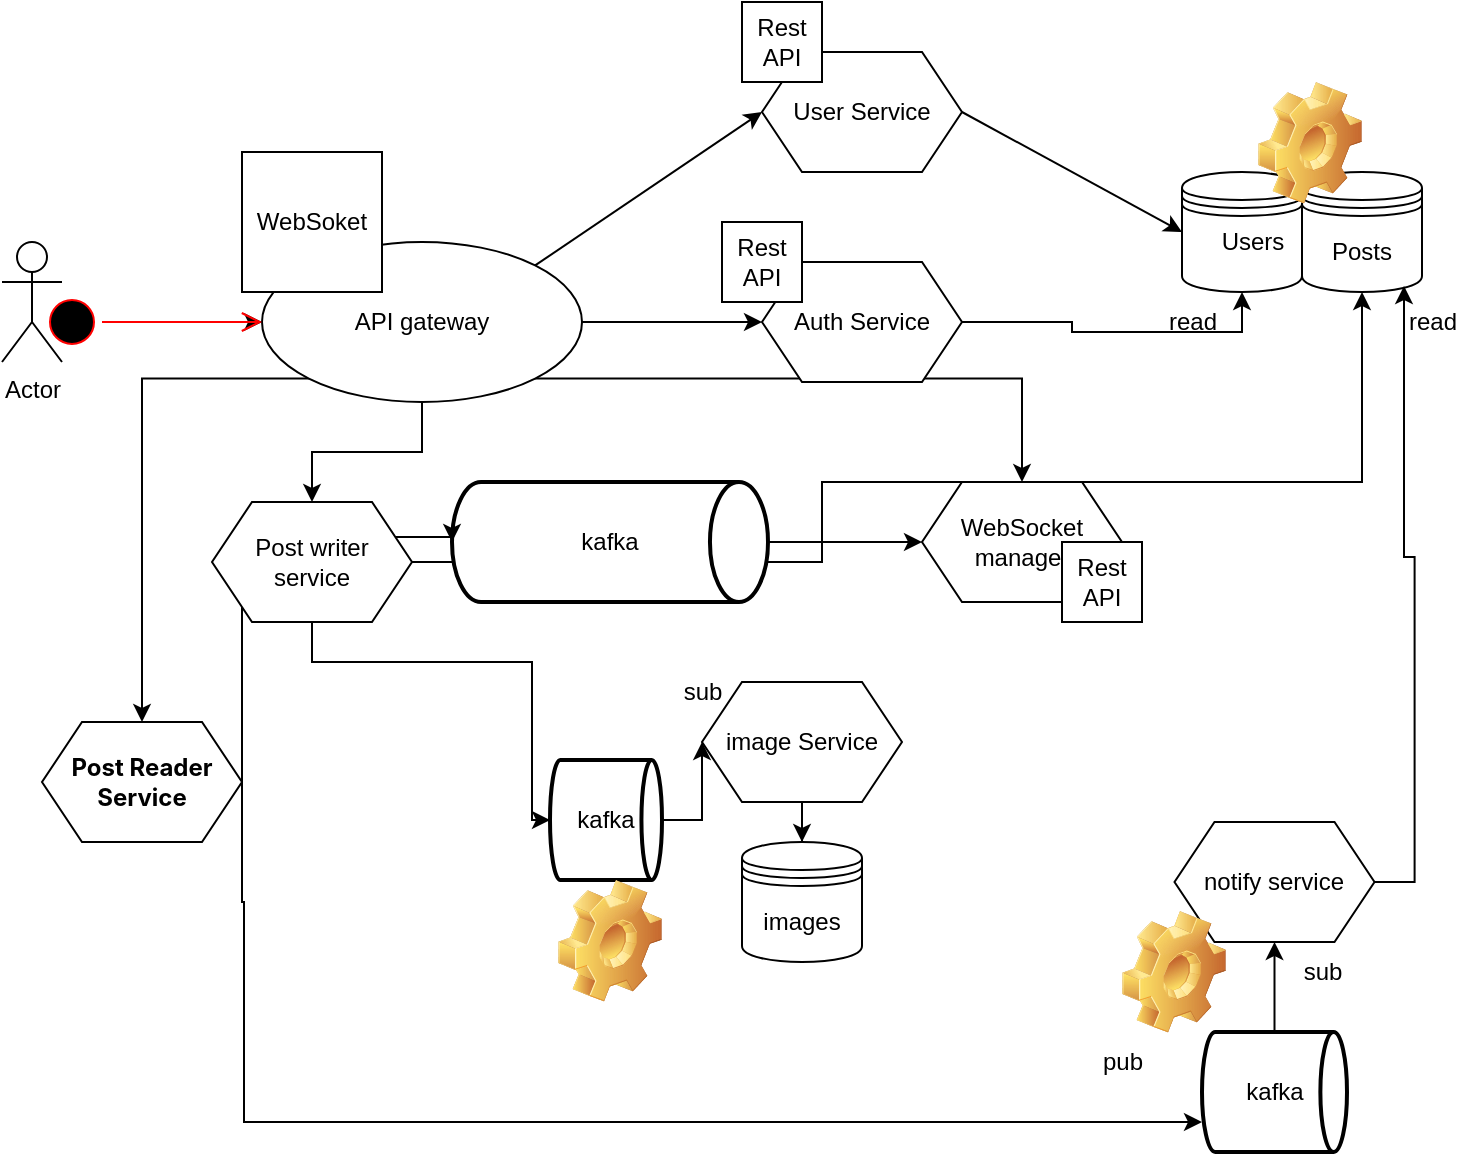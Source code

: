 <mxfile version="26.0.16">
  <diagram name="Страница — 1" id="scS0GT-rFz-xxLQWBTLH">
    <mxGraphModel dx="1042" dy="578" grid="1" gridSize="10" guides="1" tooltips="1" connect="1" arrows="1" fold="1" page="1" pageScale="1" pageWidth="827" pageHeight="1169" math="0" shadow="0">
      <root>
        <mxCell id="0" />
        <mxCell id="1" parent="0" />
        <mxCell id="h2E8nRczxpqR-HWiFHpD-1" value="Actor" style="shape=umlActor;verticalLabelPosition=bottom;verticalAlign=top;html=1;outlineConnect=0;" vertex="1" parent="1">
          <mxGeometry x="40" y="160" width="30" height="60" as="geometry" />
        </mxCell>
        <mxCell id="h2E8nRczxpqR-HWiFHpD-25" style="edgeStyle=orthogonalEdgeStyle;rounded=0;orthogonalLoop=1;jettySize=auto;html=1;entryX=0;entryY=0.5;entryDx=0;entryDy=0;" edge="1" parent="1" source="h2E8nRczxpqR-HWiFHpD-3" target="h2E8nRczxpqR-HWiFHpD-23">
          <mxGeometry relative="1" as="geometry">
            <mxPoint x="360" y="200" as="targetPoint" />
          </mxGeometry>
        </mxCell>
        <mxCell id="h2E8nRczxpqR-HWiFHpD-83" style="edgeStyle=orthogonalEdgeStyle;rounded=0;orthogonalLoop=1;jettySize=auto;html=1;exitX=1;exitY=1;exitDx=0;exitDy=0;" edge="1" parent="1" source="h2E8nRczxpqR-HWiFHpD-3" target="h2E8nRczxpqR-HWiFHpD-81">
          <mxGeometry relative="1" as="geometry" />
        </mxCell>
        <mxCell id="h2E8nRczxpqR-HWiFHpD-90" style="edgeStyle=orthogonalEdgeStyle;rounded=0;orthogonalLoop=1;jettySize=auto;html=1;exitX=0;exitY=1;exitDx=0;exitDy=0;" edge="1" parent="1" source="h2E8nRczxpqR-HWiFHpD-3" target="h2E8nRczxpqR-HWiFHpD-88">
          <mxGeometry relative="1" as="geometry" />
        </mxCell>
        <mxCell id="h2E8nRczxpqR-HWiFHpD-91" style="edgeStyle=orthogonalEdgeStyle;rounded=0;orthogonalLoop=1;jettySize=auto;html=1;exitX=0.5;exitY=1;exitDx=0;exitDy=0;" edge="1" parent="1" source="h2E8nRczxpqR-HWiFHpD-3" target="h2E8nRczxpqR-HWiFHpD-17">
          <mxGeometry relative="1" as="geometry" />
        </mxCell>
        <mxCell id="h2E8nRczxpqR-HWiFHpD-3" value="API gateway" style="rounded=0;whiteSpace=wrap;html=1;shape=ellipse;perimeter=ellipsePerimeter;aspect=fixed;" vertex="1" parent="1">
          <mxGeometry x="170" y="160" width="160" height="80" as="geometry" />
        </mxCell>
        <mxCell id="h2E8nRczxpqR-HWiFHpD-4" value="" style="shape=datastore;whiteSpace=wrap;html=1;" vertex="1" parent="1">
          <mxGeometry x="630" y="125" width="60" height="60" as="geometry" />
        </mxCell>
        <mxCell id="h2E8nRczxpqR-HWiFHpD-5" value="images" style="shape=datastore;whiteSpace=wrap;html=1;" vertex="1" parent="1">
          <mxGeometry x="410" y="460" width="60" height="60" as="geometry" />
        </mxCell>
        <mxCell id="h2E8nRczxpqR-HWiFHpD-8" value="" style="edgeStyle=orthogonalEdgeStyle;rounded=0;orthogonalLoop=1;jettySize=auto;html=1;" edge="1" parent="1" source="h2E8nRczxpqR-HWiFHpD-6" target="h2E8nRczxpqR-HWiFHpD-3">
          <mxGeometry relative="1" as="geometry" />
        </mxCell>
        <mxCell id="h2E8nRczxpqR-HWiFHpD-6" value="" style="ellipse;html=1;shape=startState;fillColor=#000000;strokeColor=#ff0000;" vertex="1" parent="1">
          <mxGeometry x="60" y="185" width="30" height="30" as="geometry" />
        </mxCell>
        <mxCell id="h2E8nRczxpqR-HWiFHpD-7" value="" style="edgeStyle=orthogonalEdgeStyle;html=1;verticalAlign=bottom;endArrow=open;endSize=8;strokeColor=#ff0000;rounded=0;entryX=0;entryY=0.5;entryDx=0;entryDy=0;" edge="1" source="h2E8nRczxpqR-HWiFHpD-6" parent="1" target="h2E8nRczxpqR-HWiFHpD-3">
          <mxGeometry relative="1" as="geometry">
            <mxPoint x="125" y="280" as="targetPoint" />
          </mxGeometry>
        </mxCell>
        <mxCell id="h2E8nRczxpqR-HWiFHpD-9" value="WebSoket" style="whiteSpace=wrap;html=1;aspect=fixed;" vertex="1" parent="1">
          <mxGeometry x="160" y="115" width="70" height="70" as="geometry" />
        </mxCell>
        <mxCell id="h2E8nRczxpqR-HWiFHpD-10" value="" style="endArrow=classic;html=1;rounded=0;exitX=1;exitY=0;exitDx=0;exitDy=0;entryX=0;entryY=0.5;entryDx=0;entryDy=0;" edge="1" parent="1" source="h2E8nRczxpqR-HWiFHpD-3" target="h2E8nRczxpqR-HWiFHpD-11">
          <mxGeometry width="50" height="50" relative="1" as="geometry">
            <mxPoint x="390" y="330" as="sourcePoint" />
            <mxPoint x="380" y="110" as="targetPoint" />
            <Array as="points" />
          </mxGeometry>
        </mxCell>
        <mxCell id="h2E8nRczxpqR-HWiFHpD-11" value="User Service" style="rounded=0;whiteSpace=wrap;html=1;shape=hexagon;perimeter=hexagonPerimeter2;fixedSize=1;" vertex="1" parent="1">
          <mxGeometry x="420" y="65" width="100" height="60" as="geometry" />
        </mxCell>
        <mxCell id="h2E8nRczxpqR-HWiFHpD-12" value="Rest API" style="whiteSpace=wrap;html=1;aspect=fixed;" vertex="1" parent="1">
          <mxGeometry x="410" y="40" width="40" height="40" as="geometry" />
        </mxCell>
        <mxCell id="h2E8nRczxpqR-HWiFHpD-13" value="" style="endArrow=classic;html=1;rounded=0;exitX=1;exitY=0.5;exitDx=0;exitDy=0;entryX=0;entryY=0.5;entryDx=0;entryDy=0;" edge="1" parent="1" source="h2E8nRczxpqR-HWiFHpD-11" target="h2E8nRczxpqR-HWiFHpD-4">
          <mxGeometry width="50" height="50" relative="1" as="geometry">
            <mxPoint x="500" y="100" as="sourcePoint" />
            <mxPoint x="600" y="103.846" as="targetPoint" />
            <Array as="points" />
          </mxGeometry>
        </mxCell>
        <mxCell id="h2E8nRczxpqR-HWiFHpD-16" value="Users" style="text;html=1;align=center;verticalAlign=middle;resizable=0;points=[];autosize=1;strokeColor=none;fillColor=none;" vertex="1" parent="1">
          <mxGeometry x="640" y="145" width="50" height="30" as="geometry" />
        </mxCell>
        <mxCell id="h2E8nRczxpqR-HWiFHpD-37" value="" style="edgeStyle=orthogonalEdgeStyle;rounded=0;orthogonalLoop=1;jettySize=auto;html=1;" edge="1" parent="1" source="h2E8nRczxpqR-HWiFHpD-17" target="h2E8nRczxpqR-HWiFHpD-34">
          <mxGeometry relative="1" as="geometry">
            <Array as="points">
              <mxPoint x="305" y="370" />
            </Array>
          </mxGeometry>
        </mxCell>
        <mxCell id="h2E8nRczxpqR-HWiFHpD-39" value="" style="edgeStyle=orthogonalEdgeStyle;rounded=0;orthogonalLoop=1;jettySize=auto;html=1;" edge="1" parent="1" source="h2E8nRczxpqR-HWiFHpD-17" target="h2E8nRczxpqR-HWiFHpD-38">
          <mxGeometry relative="1" as="geometry">
            <Array as="points">
              <mxPoint x="450" y="280" />
              <mxPoint x="720" y="280" />
            </Array>
          </mxGeometry>
        </mxCell>
        <mxCell id="h2E8nRczxpqR-HWiFHpD-64" style="edgeStyle=orthogonalEdgeStyle;rounded=0;orthogonalLoop=1;jettySize=auto;html=1;entryX=0;entryY=0.75;entryDx=0;entryDy=0;entryPerimeter=0;" edge="1" parent="1" source="h2E8nRczxpqR-HWiFHpD-17" target="h2E8nRczxpqR-HWiFHpD-48">
          <mxGeometry relative="1" as="geometry">
            <mxPoint x="160" y="610" as="targetPoint" />
            <Array as="points">
              <mxPoint x="160" y="490" />
              <mxPoint x="161" y="490" />
              <mxPoint x="161" y="600" />
            </Array>
          </mxGeometry>
        </mxCell>
        <mxCell id="h2E8nRczxpqR-HWiFHpD-17" value="Post writer service" style="rounded=0;whiteSpace=wrap;html=1;shape=hexagon;perimeter=hexagonPerimeter2;fixedSize=1;" vertex="1" parent="1">
          <mxGeometry x="145" y="290" width="100" height="60" as="geometry" />
        </mxCell>
        <mxCell id="h2E8nRczxpqR-HWiFHpD-47" style="edgeStyle=orthogonalEdgeStyle;rounded=0;orthogonalLoop=1;jettySize=auto;html=1;entryX=0.5;entryY=1;entryDx=0;entryDy=0;" edge="1" parent="1" source="h2E8nRczxpqR-HWiFHpD-23" target="h2E8nRczxpqR-HWiFHpD-4">
          <mxGeometry relative="1" as="geometry" />
        </mxCell>
        <mxCell id="h2E8nRczxpqR-HWiFHpD-23" value="Auth Service" style="rounded=0;whiteSpace=wrap;html=1;shape=hexagon;perimeter=hexagonPerimeter2;fixedSize=1;" vertex="1" parent="1">
          <mxGeometry x="420" y="170" width="100" height="60" as="geometry" />
        </mxCell>
        <mxCell id="h2E8nRczxpqR-HWiFHpD-24" value="Rest API" style="whiteSpace=wrap;html=1;aspect=fixed;" vertex="1" parent="1">
          <mxGeometry x="400" y="150" width="40" height="40" as="geometry" />
        </mxCell>
        <mxCell id="h2E8nRczxpqR-HWiFHpD-35" value="" style="edgeStyle=orthogonalEdgeStyle;rounded=0;orthogonalLoop=1;jettySize=auto;html=1;" edge="1" parent="1" source="h2E8nRczxpqR-HWiFHpD-31" target="h2E8nRczxpqR-HWiFHpD-5">
          <mxGeometry relative="1" as="geometry" />
        </mxCell>
        <mxCell id="h2E8nRczxpqR-HWiFHpD-31" value="image Service" style="rounded=0;whiteSpace=wrap;html=1;shape=hexagon;perimeter=hexagonPerimeter2;fixedSize=1;" vertex="1" parent="1">
          <mxGeometry x="390" y="380" width="100" height="60" as="geometry" />
        </mxCell>
        <mxCell id="h2E8nRczxpqR-HWiFHpD-65" style="edgeStyle=orthogonalEdgeStyle;rounded=0;orthogonalLoop=1;jettySize=auto;html=1;exitX=1;exitY=0.5;exitDx=0;exitDy=0;exitPerimeter=0;entryX=0;entryY=0.5;entryDx=0;entryDy=0;" edge="1" parent="1" source="h2E8nRczxpqR-HWiFHpD-34" target="h2E8nRczxpqR-HWiFHpD-31">
          <mxGeometry relative="1" as="geometry" />
        </mxCell>
        <mxCell id="h2E8nRczxpqR-HWiFHpD-34" value="kafka" style="strokeWidth=2;html=1;shape=mxgraph.flowchart.direct_data;whiteSpace=wrap;" vertex="1" parent="1">
          <mxGeometry x="314" y="419" width="56" height="60" as="geometry" />
        </mxCell>
        <mxCell id="h2E8nRczxpqR-HWiFHpD-38" value="Posts" style="shape=datastore;whiteSpace=wrap;html=1;" vertex="1" parent="1">
          <mxGeometry x="690" y="125" width="60" height="60" as="geometry" />
        </mxCell>
        <mxCell id="h2E8nRczxpqR-HWiFHpD-46" value="sub" style="text;html=1;align=center;verticalAlign=middle;resizable=0;points=[];autosize=1;strokeColor=none;fillColor=none;" vertex="1" parent="1">
          <mxGeometry x="370" y="370" width="40" height="30" as="geometry" />
        </mxCell>
        <mxCell id="h2E8nRczxpqR-HWiFHpD-57" style="edgeStyle=orthogonalEdgeStyle;rounded=0;orthogonalLoop=1;jettySize=auto;html=1;entryX=0.5;entryY=1;entryDx=0;entryDy=0;" edge="1" parent="1" source="h2E8nRczxpqR-HWiFHpD-48" target="h2E8nRczxpqR-HWiFHpD-51">
          <mxGeometry relative="1" as="geometry" />
        </mxCell>
        <mxCell id="h2E8nRczxpqR-HWiFHpD-48" value="kafka" style="strokeWidth=2;html=1;shape=mxgraph.flowchart.direct_data;whiteSpace=wrap;rotation=0;" vertex="1" parent="1">
          <mxGeometry x="640" y="555" width="72.5" height="60" as="geometry" />
        </mxCell>
        <mxCell id="h2E8nRczxpqR-HWiFHpD-51" value="notify service" style="rounded=0;whiteSpace=wrap;html=1;shape=hexagon;perimeter=hexagonPerimeter2;fixedSize=1;" vertex="1" parent="1">
          <mxGeometry x="626.25" y="450" width="100" height="60" as="geometry" />
        </mxCell>
        <mxCell id="h2E8nRczxpqR-HWiFHpD-58" style="edgeStyle=orthogonalEdgeStyle;rounded=0;orthogonalLoop=1;jettySize=auto;html=1;entryX=0.85;entryY=0.95;entryDx=0;entryDy=0;entryPerimeter=0;exitX=1;exitY=0.5;exitDx=0;exitDy=0;" edge="1" parent="1" source="h2E8nRczxpqR-HWiFHpD-51" target="h2E8nRczxpqR-HWiFHpD-38">
          <mxGeometry relative="1" as="geometry" />
        </mxCell>
        <mxCell id="h2E8nRczxpqR-HWiFHpD-59" value="pub" style="text;html=1;align=center;verticalAlign=middle;resizable=0;points=[];autosize=1;strokeColor=none;fillColor=none;" vertex="1" parent="1">
          <mxGeometry x="580" y="555" width="40" height="30" as="geometry" />
        </mxCell>
        <mxCell id="h2E8nRczxpqR-HWiFHpD-60" value="sub" style="text;html=1;align=center;verticalAlign=middle;resizable=0;points=[];autosize=1;strokeColor=none;fillColor=none;" vertex="1" parent="1">
          <mxGeometry x="680" y="510" width="40" height="30" as="geometry" />
        </mxCell>
        <mxCell id="h2E8nRczxpqR-HWiFHpD-66" value="read" style="text;html=1;align=center;verticalAlign=middle;resizable=0;points=[];autosize=1;strokeColor=none;fillColor=none;" vertex="1" parent="1">
          <mxGeometry x="730" y="185" width="50" height="30" as="geometry" />
        </mxCell>
        <mxCell id="h2E8nRczxpqR-HWiFHpD-67" value="read" style="text;html=1;align=center;verticalAlign=middle;resizable=0;points=[];autosize=1;strokeColor=none;fillColor=none;" vertex="1" parent="1">
          <mxGeometry x="610" y="185" width="50" height="30" as="geometry" />
        </mxCell>
        <mxCell id="h2E8nRczxpqR-HWiFHpD-68" value="" style="shape=image;html=1;verticalLabelPosition=bottom;verticalAlign=top;imageAspect=1;aspect=fixed;image=img/clipart/Gear_128x128.png" vertex="1" parent="1">
          <mxGeometry x="318" y="479" width="52" height="61" as="geometry" />
        </mxCell>
        <mxCell id="h2E8nRczxpqR-HWiFHpD-69" value="" style="shape=image;html=1;verticalLabelPosition=bottom;verticalAlign=top;imageAspect=1;aspect=fixed;image=img/clipart/Gear_128x128.png" vertex="1" parent="1">
          <mxGeometry x="668" y="80" width="52" height="61" as="geometry" />
        </mxCell>
        <mxCell id="h2E8nRczxpqR-HWiFHpD-70" value="" style="shape=image;html=1;verticalLabelPosition=bottom;verticalAlign=top;imageAspect=1;aspect=fixed;image=img/clipart/Gear_128x128.png" vertex="1" parent="1">
          <mxGeometry x="600" y="494.5" width="52" height="61" as="geometry" />
        </mxCell>
        <mxCell id="h2E8nRczxpqR-HWiFHpD-86" style="edgeStyle=orthogonalEdgeStyle;rounded=0;orthogonalLoop=1;jettySize=auto;html=1;entryX=0;entryY=0.5;entryDx=0;entryDy=0;" edge="1" parent="1" source="h2E8nRczxpqR-HWiFHpD-72" target="h2E8nRczxpqR-HWiFHpD-81">
          <mxGeometry relative="1" as="geometry" />
        </mxCell>
        <mxCell id="h2E8nRczxpqR-HWiFHpD-72" value="kafka" style="strokeWidth=2;html=1;shape=mxgraph.flowchart.direct_data;whiteSpace=wrap;rotation=0;" vertex="1" parent="1">
          <mxGeometry x="265" y="280" width="158" height="60" as="geometry" />
        </mxCell>
        <mxCell id="h2E8nRczxpqR-HWiFHpD-81" value="WebSocket manager" style="rounded=0;whiteSpace=wrap;html=1;shape=hexagon;perimeter=hexagonPerimeter2;fixedSize=1;" vertex="1" parent="1">
          <mxGeometry x="500" y="280" width="100" height="60" as="geometry" />
        </mxCell>
        <mxCell id="h2E8nRczxpqR-HWiFHpD-82" value="Rest API" style="whiteSpace=wrap;html=1;aspect=fixed;" vertex="1" parent="1">
          <mxGeometry x="570" y="310" width="40" height="40" as="geometry" />
        </mxCell>
        <mxCell id="h2E8nRczxpqR-HWiFHpD-85" style="edgeStyle=orthogonalEdgeStyle;rounded=0;orthogonalLoop=1;jettySize=auto;html=1;exitX=1;exitY=0.25;exitDx=0;exitDy=0;entryX=0;entryY=0.5;entryDx=0;entryDy=0;entryPerimeter=0;" edge="1" parent="1" source="h2E8nRczxpqR-HWiFHpD-17" target="h2E8nRczxpqR-HWiFHpD-72">
          <mxGeometry relative="1" as="geometry" />
        </mxCell>
        <mxCell id="h2E8nRczxpqR-HWiFHpD-88" value="&lt;h4 style=&quot;font-weight: var(--ds-font-weight-strong); line-height: var(--ds-md-line-height); margin: calc(var(--ds-md-zoom)*16px)0 calc(var(--ds-md-zoom)*12px)0; font-family: Inter, system-ui, -apple-system, BlinkMacSystemFont, &amp;quot;Segoe UI&amp;quot;, Roboto, &amp;quot;Noto Sans&amp;quot;, Ubuntu, Cantarell, &amp;quot;Helvetica Neue&amp;quot;, Oxygen, &amp;quot;Open Sans&amp;quot;, sans-serif;&quot;&gt;&lt;strong style=&quot;&quot;&gt;&lt;font style=&quot;color: rgb(0, 0, 0);&quot;&gt;Post Reader Service&lt;/font&gt;&lt;/strong&gt;&lt;/h4&gt;" style="rounded=0;whiteSpace=wrap;html=1;shape=hexagon;perimeter=hexagonPerimeter2;fixedSize=1;align=center;" vertex="1" parent="1">
          <mxGeometry x="60" y="400" width="100" height="60" as="geometry" />
        </mxCell>
      </root>
    </mxGraphModel>
  </diagram>
</mxfile>
